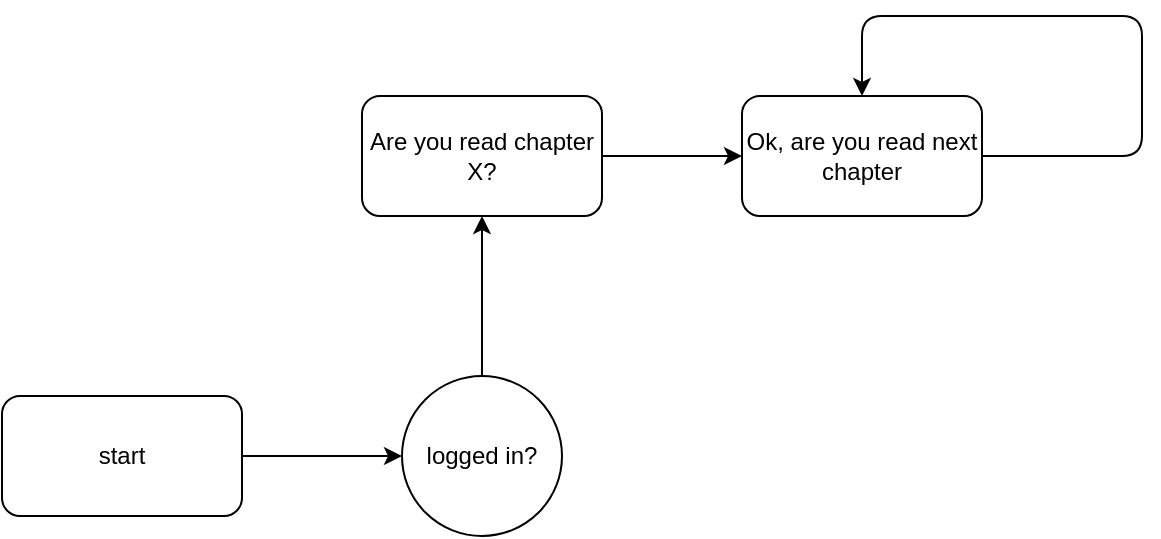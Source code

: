 <mxfile>
    <diagram id="0ou3tJIleFjJoa_R5QhZ" name="Page-1">
        <mxGraphModel dx="682" dy="486" grid="1" gridSize="10" guides="1" tooltips="1" connect="1" arrows="1" fold="1" page="1" pageScale="1" pageWidth="827" pageHeight="1169" math="0" shadow="0">
            <root>
                <mxCell id="0"/>
                <mxCell id="1" parent="0"/>
                <mxCell id="4" value="" style="edgeStyle=none;html=1;" edge="1" parent="1" source="2" target="5">
                    <mxGeometry relative="1" as="geometry">
                        <mxPoint x="250" y="300" as="targetPoint"/>
                    </mxGeometry>
                </mxCell>
                <mxCell id="2" value="start" style="rounded=1;whiteSpace=wrap;html=1;" vertex="1" parent="1">
                    <mxGeometry x="50" y="200" width="120" height="60" as="geometry"/>
                </mxCell>
                <mxCell id="7" style="edgeStyle=none;html=1;exitX=0.5;exitY=0;exitDx=0;exitDy=0;" edge="1" parent="1" source="5" target="8">
                    <mxGeometry relative="1" as="geometry">
                        <mxPoint x="290" y="130" as="targetPoint"/>
                    </mxGeometry>
                </mxCell>
                <mxCell id="5" value="logged in?" style="ellipse;whiteSpace=wrap;html=1;" vertex="1" parent="1">
                    <mxGeometry x="250" y="190" width="80" height="80" as="geometry"/>
                </mxCell>
                <mxCell id="9" style="edgeStyle=none;html=1;" edge="1" parent="1" source="8">
                    <mxGeometry relative="1" as="geometry">
                        <mxPoint x="350" y="80" as="targetPoint"/>
                    </mxGeometry>
                </mxCell>
                <mxCell id="11" style="edgeStyle=none;html=1;exitX=1;exitY=0.5;exitDx=0;exitDy=0;" edge="1" parent="1" source="8" target="12">
                    <mxGeometry relative="1" as="geometry">
                        <mxPoint x="430" y="80" as="targetPoint"/>
                    </mxGeometry>
                </mxCell>
                <mxCell id="8" value="Are you read chapter X?" style="rounded=1;whiteSpace=wrap;html=1;" vertex="1" parent="1">
                    <mxGeometry x="230" y="50" width="120" height="60" as="geometry"/>
                </mxCell>
                <mxCell id="13" style="edgeStyle=none;html=1;exitX=1;exitY=0.5;exitDx=0;exitDy=0;entryX=0.5;entryY=0;entryDx=0;entryDy=0;" edge="1" parent="1" source="12" target="12">
                    <mxGeometry relative="1" as="geometry">
                        <mxPoint x="500" y="200" as="targetPoint"/>
                        <Array as="points">
                            <mxPoint x="620" y="80"/>
                            <mxPoint x="620" y="10"/>
                            <mxPoint x="480" y="10"/>
                        </Array>
                    </mxGeometry>
                </mxCell>
                <mxCell id="12" value="Ok, are you read next chapter" style="rounded=1;whiteSpace=wrap;html=1;" vertex="1" parent="1">
                    <mxGeometry x="420" y="50" width="120" height="60" as="geometry"/>
                </mxCell>
            </root>
        </mxGraphModel>
    </diagram>
</mxfile>